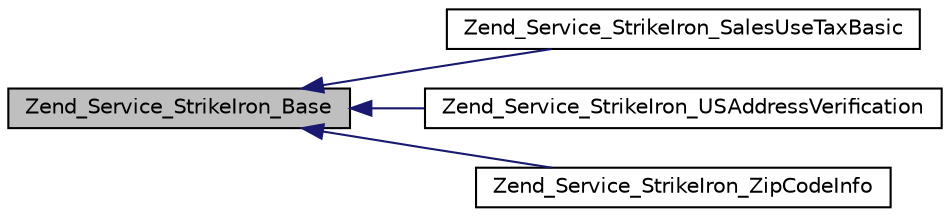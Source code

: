 digraph G
{
  edge [fontname="Helvetica",fontsize="10",labelfontname="Helvetica",labelfontsize="10"];
  node [fontname="Helvetica",fontsize="10",shape=record];
  rankdir="LR";
  Node1 [label="Zend_Service_StrikeIron_Base",height=0.2,width=0.4,color="black", fillcolor="grey75", style="filled" fontcolor="black"];
  Node1 -> Node2 [dir="back",color="midnightblue",fontsize="10",style="solid",fontname="Helvetica"];
  Node2 [label="Zend_Service_StrikeIron_SalesUseTaxBasic",height=0.2,width=0.4,color="black", fillcolor="white", style="filled",URL="$class_zend___service___strike_iron___sales_use_tax_basic.html"];
  Node1 -> Node3 [dir="back",color="midnightblue",fontsize="10",style="solid",fontname="Helvetica"];
  Node3 [label="Zend_Service_StrikeIron_USAddressVerification",height=0.2,width=0.4,color="black", fillcolor="white", style="filled",URL="$class_zend___service___strike_iron___u_s_address_verification.html"];
  Node1 -> Node4 [dir="back",color="midnightblue",fontsize="10",style="solid",fontname="Helvetica"];
  Node4 [label="Zend_Service_StrikeIron_ZipCodeInfo",height=0.2,width=0.4,color="black", fillcolor="white", style="filled",URL="$class_zend___service___strike_iron___zip_code_info.html"];
}
